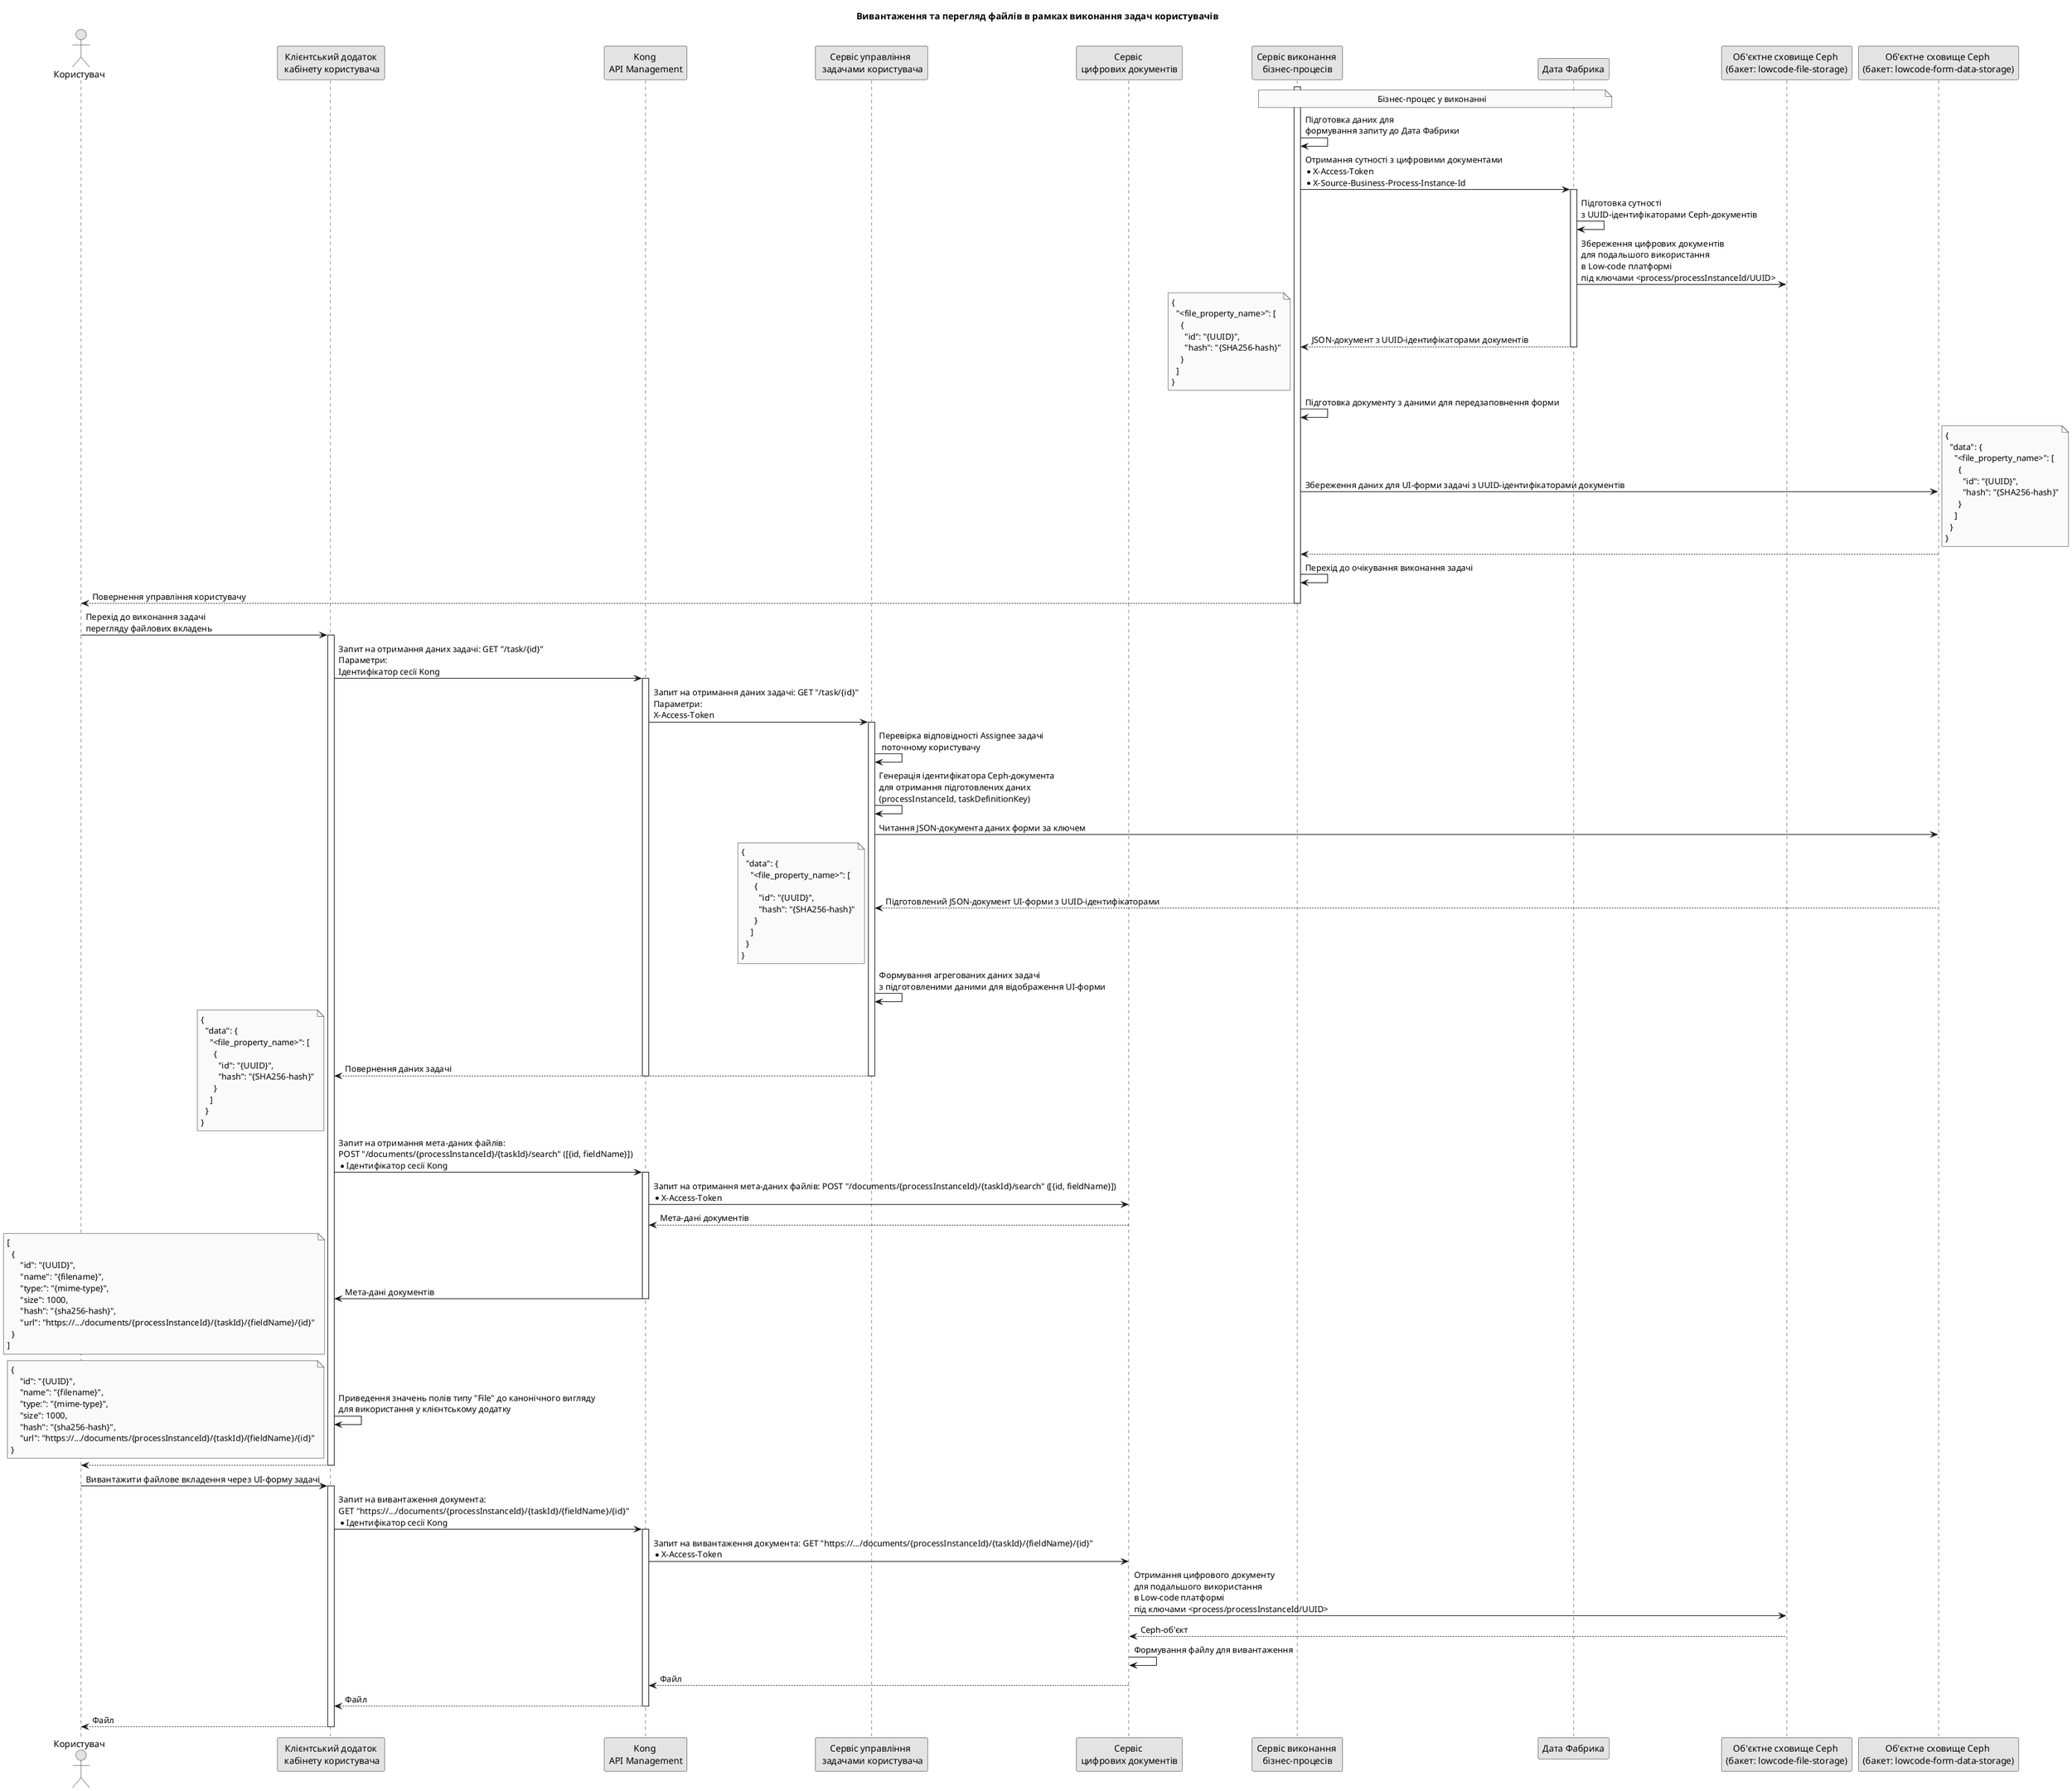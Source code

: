 @startuml
skinparam monochrome true

actor "Користувач" as user
participant "Клієнтський додаток\n кабінету користувача" as cabinet
participant "Kong \nAPI Management" as kong
participant "Сервіс управління \n задачами користувача" as user_task_mngmnt
participant "Сервіс \nцифрових документів" as digital_documents
participant "Сервіс виконання \nбізнес-процесів" as bpms
participant "Дата Фабрика" as data_factory
participant "Об'єктне сховище Ceph \n(бакет: lowcode-file-storage)" as file_storage_ceph
participant "Об'єктне сховище Ceph \n(бакет: lowcode-form-data-storage)" as form_data_ceph

skinparam responseMessageBelowArrow false
title Вивантаження та перегляд файлів в рамках виконання задач користувачів

activate bpms
  note over bpms, data_factory: Бізнес-процес у виконанні
  bpms -> bpms: Підготовка даних для \nформування запиту до Дата Фабрики
  bpms -> data_factory: Отримання сутності з цифровими документами \n* X-Access-Token \n* X-Source-Business-Process-Instance-Id
  activate data_factory
    data_factory -> data_factory: Підготовка сутності \nз UUID-ідентифікаторами Ceph-документів
    data_factory -> file_storage_ceph: Збереження цифрових документів \nдля подальшого використання \nв Low-code платформі \nпід ключами <process/processInstanceId/UUID>
  return JSON-документ з UUID-ідентифікаторами документів

  note left
    {
      "<file_property_name>": [
        {
          "id": "{UUID}",
          "hash": "{SHA256-hash}"
        }
      ]
    }
  end note
  bpms -> bpms: Підготовка документу з даними для передзаповнення форми

  bpms -> form_data_ceph: Збереження даних для UI-форми задачі з UUID-ідентифікаторами документів
  note right
    {
      "data": {
        "<file_property_name>": [
          {
            "id": "{UUID}",
            "hash": "{SHA256-hash}"
          }
        ]
      }
    }
  end note

  form_data_ceph --> bpms
  bpms -> bpms: Перехід до очікування виконання задачі
  bpms --> user: Повернення управління користувачу
deactivate bpms

user -> cabinet: Перехід до виконання задачі \nперегляду файлових вкладень
activate cabinet
  cabinet -> kong: Запит на отримання даних задачі: GET "/task/{id}" \nПараметри: \nІдентифікатор сесії Kong
  activate kong
    kong -> user_task_mngmnt: Запит на отримання даних задачі: GET "/task/{id}" \nПараметри: \nX-Access-Token
    activate user_task_mngmnt
      user_task_mngmnt -> user_task_mngmnt: Перевірка відповідності Assignee задачі\n поточному користувачу
      user_task_mngmnt -> user_task_mngmnt: Генерація ідентифікатора Ceph-документа \nдля отримання підготовлених даних \n(processInstanceId, taskDefinitionKey)
      user_task_mngmnt -> form_data_ceph: Читання JSON-документа даних форми за ключем
      form_data_ceph --> user_task_mngmnt: Підготовлений JSON-документ UI-форми з UUID-ідентифікаторами
      note left
        {
          "data": {
            "<file_property_name>": [
              {
                "id": "{UUID}",
                "hash": "{SHA256-hash}"
              }
            ]
          }
        }
      end note

      user_task_mngmnt -> user_task_mngmnt: Формування агрегованих даних задачі \nз підготовленими даними для відображення UI-форми
      user_task_mngmnt --> cabinet: Повернення даних задачі
      note left
        {
          "data": {
            "<file_property_name>": [
              {
                "id": "{UUID}",
                "hash": "{SHA256-hash}"
              }
            ]
          }
        }
      end note
    deactivate
  deactivate
  cabinet -> kong: Запит на отримання мета-даних файлів: \nPOST "/documents/{processInstanceId}/{taskId}/search" ([{id, fieldName}]) \n* Ідентифікатор сесії Kong
  activate kong
    kong -> digital_documents: Запит на отримання мета-даних файлів: POST "/documents/{processInstanceId}/{taskId}/search" ([{id, fieldName}]) \n*X-Access-Token
    digital_documents --> kong: Мета-дані документів
    kong -> cabinet: Мета-дані документів
  deactivate kong
  note left
    [
      {
          "id": "{UUID}",
          "name": "{filename}",
          "type:": "{mime-type}",
          "size": 1000,
          "hash": "{sha256-hash}",
          "url": "https://.../documents/{processInstanceId}/{taskId}/{fieldName}/{id}"
      }
    ]
  end note

  cabinet -> cabinet: Приведення значень полів типу "File" до канонічного вигляду \nдля використання у клієнтському додатку
  note left
      {
          "id": "{UUID}",
          "name": "{filename}",
          "type:": "{mime-type}",
          "size": 1000,
          "hash": "{sha256-hash}",
          "url": "https://.../documents/{processInstanceId}/{taskId}/{fieldName}/{id}"
      }
  end note
return

user -> cabinet: Вивантажити файлове вкладення через UI-форму задачі
activate cabinet
  cabinet -> kong: Запит на вивантаження документа: \nGET "https://.../documents/{processInstanceId}/{taskId}/{fieldName}/{id}" \n* Ідентифікатор сесії Kong
  activate kong
    kong -> digital_documents: Запит на вивантаження документа: GET "https://.../documents/{processInstanceId}/{taskId}/{fieldName}/{id}" \n*X-Access-Token
    digital_documents -> file_storage_ceph: Отримання цифрового документу \nдля подальшого використання \nв Low-code платформі \nпід ключами <process/processInstanceId/UUID>
    file_storage_ceph --> digital_documents: Ceph-об'єкт
    digital_documents -> digital_documents: Формування файлу для вивантаження
    digital_documents --> kong: Файл
    kong --> cabinet: Файл
  deactivate kong
  cabinet --> user: Файл
deactivate cabinet

@enduml